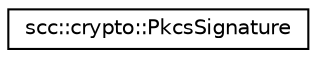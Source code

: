 digraph "Graphical Class Hierarchy"
{
 // LATEX_PDF_SIZE
  edge [fontname="Helvetica",fontsize="10",labelfontname="Helvetica",labelfontsize="10"];
  node [fontname="Helvetica",fontsize="10",shape=record];
  rankdir="LR";
  Node0 [label="scc::crypto::PkcsSignature",height=0.2,width=0.4,color="black", fillcolor="white", style="filled",URL="$d6/de1/classscc_1_1crypto_1_1PkcsSignature.html",tooltip="PKCS #1 version 1.5 digital signature."];
}
